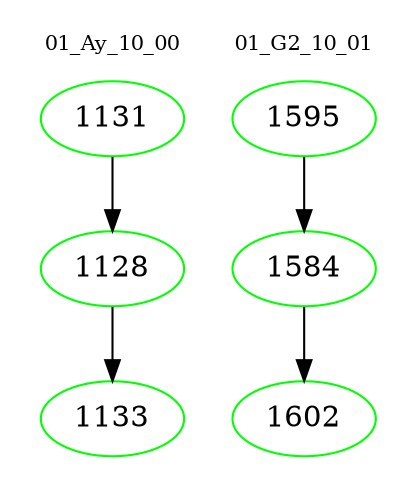digraph{
subgraph cluster_0 {
color = white
label = "01_Ay_10_00";
fontsize=10;
T0_1131 [label="1131", color="green"]
T0_1131 -> T0_1128 [color="black"]
T0_1128 [label="1128", color="green"]
T0_1128 -> T0_1133 [color="black"]
T0_1133 [label="1133", color="green"]
}
subgraph cluster_1 {
color = white
label = "01_G2_10_01";
fontsize=10;
T1_1595 [label="1595", color="green"]
T1_1595 -> T1_1584 [color="black"]
T1_1584 [label="1584", color="green"]
T1_1584 -> T1_1602 [color="black"]
T1_1602 [label="1602", color="green"]
}
}
